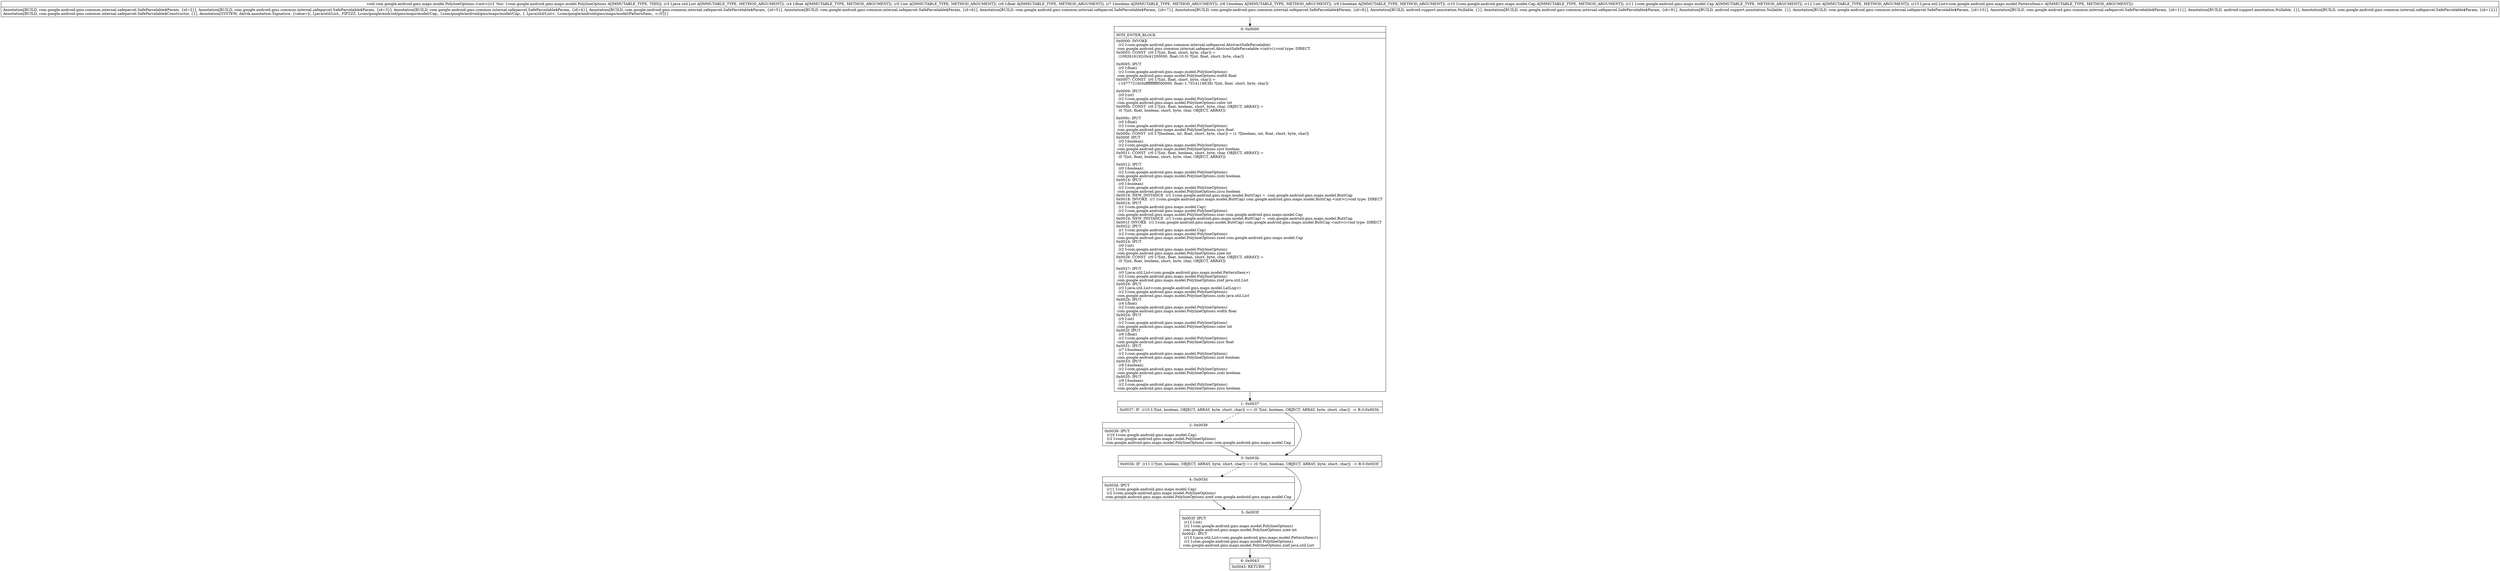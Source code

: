 digraph "CFG forcom.google.android.gms.maps.model.PolylineOptions.\<init\>(Ljava\/util\/List;FIFZZZLcom\/google\/android\/gms\/maps\/model\/Cap;Lcom\/google\/android\/gms\/maps\/model\/Cap;ILjava\/util\/List;)V" {
Node_0 [shape=record,label="{0\:\ 0x0000|MTH_ENTER_BLOCK\l|0x0000: INVOKE  \l  (r2 I:com.google.android.gms.common.internal.safeparcel.AbstractSafeParcelable)\l com.google.android.gms.common.internal.safeparcel.AbstractSafeParcelable.\<init\>():void type: DIRECT \l0x0003: CONST  (r0 I:?[int, float, short, byte, char]) = \l  (1092616192(0x41200000, float:10.0) ?[int, float, short, byte, char])\l \l0x0005: IPUT  \l  (r0 I:float)\l  (r2 I:com.google.android.gms.maps.model.PolylineOptions)\l com.google.android.gms.maps.model.PolylineOptions.width float \l0x0007: CONST  (r0 I:?[int, float, short, byte, char]) = \l  (\-16777216(0xffffffffff000000, float:\-1.7014118E38) ?[int, float, short, byte, char])\l \l0x0009: IPUT  \l  (r0 I:int)\l  (r2 I:com.google.android.gms.maps.model.PolylineOptions)\l com.google.android.gms.maps.model.PolylineOptions.color int \l0x000b: CONST  (r0 I:?[int, float, boolean, short, byte, char, OBJECT, ARRAY]) = \l  (0 ?[int, float, boolean, short, byte, char, OBJECT, ARRAY])\l \l0x000c: IPUT  \l  (r0 I:float)\l  (r2 I:com.google.android.gms.maps.model.PolylineOptions)\l com.google.android.gms.maps.model.PolylineOptions.zzcs float \l0x000e: CONST  (r0 I:?[boolean, int, float, short, byte, char]) = (1 ?[boolean, int, float, short, byte, char]) \l0x000f: IPUT  \l  (r0 I:boolean)\l  (r2 I:com.google.android.gms.maps.model.PolylineOptions)\l com.google.android.gms.maps.model.PolylineOptions.zzct boolean \l0x0011: CONST  (r0 I:?[int, float, boolean, short, byte, char, OBJECT, ARRAY]) = \l  (0 ?[int, float, boolean, short, byte, char, OBJECT, ARRAY])\l \l0x0012: IPUT  \l  (r0 I:boolean)\l  (r2 I:com.google.android.gms.maps.model.PolylineOptions)\l com.google.android.gms.maps.model.PolylineOptions.zzdz boolean \l0x0014: IPUT  \l  (r0 I:boolean)\l  (r2 I:com.google.android.gms.maps.model.PolylineOptions)\l com.google.android.gms.maps.model.PolylineOptions.zzcu boolean \l0x0016: NEW_INSTANCE  (r1 I:com.google.android.gms.maps.model.ButtCap) =  com.google.android.gms.maps.model.ButtCap \l0x0018: INVOKE  (r1 I:com.google.android.gms.maps.model.ButtCap) com.google.android.gms.maps.model.ButtCap.\<init\>():void type: DIRECT \l0x001b: IPUT  \l  (r1 I:com.google.android.gms.maps.model.Cap)\l  (r2 I:com.google.android.gms.maps.model.PolylineOptions)\l com.google.android.gms.maps.model.PolylineOptions.zzec com.google.android.gms.maps.model.Cap \l0x001d: NEW_INSTANCE  (r1 I:com.google.android.gms.maps.model.ButtCap) =  com.google.android.gms.maps.model.ButtCap \l0x001f: INVOKE  (r1 I:com.google.android.gms.maps.model.ButtCap) com.google.android.gms.maps.model.ButtCap.\<init\>():void type: DIRECT \l0x0022: IPUT  \l  (r1 I:com.google.android.gms.maps.model.Cap)\l  (r2 I:com.google.android.gms.maps.model.PolylineOptions)\l com.google.android.gms.maps.model.PolylineOptions.zzed com.google.android.gms.maps.model.Cap \l0x0024: IPUT  \l  (r0 I:int)\l  (r2 I:com.google.android.gms.maps.model.PolylineOptions)\l com.google.android.gms.maps.model.PolylineOptions.zzee int \l0x0026: CONST  (r0 I:?[int, float, boolean, short, byte, char, OBJECT, ARRAY]) = \l  (0 ?[int, float, boolean, short, byte, char, OBJECT, ARRAY])\l \l0x0027: IPUT  \l  (r0 I:java.util.List\<com.google.android.gms.maps.model.PatternItem\>)\l  (r2 I:com.google.android.gms.maps.model.PolylineOptions)\l com.google.android.gms.maps.model.PolylineOptions.zzef java.util.List \l0x0029: IPUT  \l  (r3 I:java.util.List\<com.google.android.gms.maps.model.LatLng\>)\l  (r2 I:com.google.android.gms.maps.model.PolylineOptions)\l com.google.android.gms.maps.model.PolylineOptions.zzdx java.util.List \l0x002b: IPUT  \l  (r4 I:float)\l  (r2 I:com.google.android.gms.maps.model.PolylineOptions)\l com.google.android.gms.maps.model.PolylineOptions.width float \l0x002d: IPUT  \l  (r5 I:int)\l  (r2 I:com.google.android.gms.maps.model.PolylineOptions)\l com.google.android.gms.maps.model.PolylineOptions.color int \l0x002f: IPUT  \l  (r6 I:float)\l  (r2 I:com.google.android.gms.maps.model.PolylineOptions)\l com.google.android.gms.maps.model.PolylineOptions.zzcs float \l0x0031: IPUT  \l  (r7 I:boolean)\l  (r2 I:com.google.android.gms.maps.model.PolylineOptions)\l com.google.android.gms.maps.model.PolylineOptions.zzct boolean \l0x0033: IPUT  \l  (r8 I:boolean)\l  (r2 I:com.google.android.gms.maps.model.PolylineOptions)\l com.google.android.gms.maps.model.PolylineOptions.zzdz boolean \l0x0035: IPUT  \l  (r9 I:boolean)\l  (r2 I:com.google.android.gms.maps.model.PolylineOptions)\l com.google.android.gms.maps.model.PolylineOptions.zzcu boolean \l}"];
Node_1 [shape=record,label="{1\:\ 0x0037|0x0037: IF  (r10 I:?[int, boolean, OBJECT, ARRAY, byte, short, char]) == (0 ?[int, boolean, OBJECT, ARRAY, byte, short, char])  \-\> B:3:0x003b \l}"];
Node_2 [shape=record,label="{2\:\ 0x0039|0x0039: IPUT  \l  (r10 I:com.google.android.gms.maps.model.Cap)\l  (r2 I:com.google.android.gms.maps.model.PolylineOptions)\l com.google.android.gms.maps.model.PolylineOptions.zzec com.google.android.gms.maps.model.Cap \l}"];
Node_3 [shape=record,label="{3\:\ 0x003b|0x003b: IF  (r11 I:?[int, boolean, OBJECT, ARRAY, byte, short, char]) == (0 ?[int, boolean, OBJECT, ARRAY, byte, short, char])  \-\> B:5:0x003f \l}"];
Node_4 [shape=record,label="{4\:\ 0x003d|0x003d: IPUT  \l  (r11 I:com.google.android.gms.maps.model.Cap)\l  (r2 I:com.google.android.gms.maps.model.PolylineOptions)\l com.google.android.gms.maps.model.PolylineOptions.zzed com.google.android.gms.maps.model.Cap \l}"];
Node_5 [shape=record,label="{5\:\ 0x003f|0x003f: IPUT  \l  (r12 I:int)\l  (r2 I:com.google.android.gms.maps.model.PolylineOptions)\l com.google.android.gms.maps.model.PolylineOptions.zzee int \l0x0041: IPUT  \l  (r13 I:java.util.List\<com.google.android.gms.maps.model.PatternItem\>)\l  (r2 I:com.google.android.gms.maps.model.PolylineOptions)\l com.google.android.gms.maps.model.PolylineOptions.zzef java.util.List \l}"];
Node_6 [shape=record,label="{6\:\ 0x0043|0x0043: RETURN   \l}"];
MethodNode[shape=record,label="{void com.google.android.gms.maps.model.PolylineOptions.\<init\>((r2 'this' I:com.google.android.gms.maps.model.PolylineOptions A[IMMUTABLE_TYPE, THIS]), (r3 I:java.util.List A[IMMUTABLE_TYPE, METHOD_ARGUMENT]), (r4 I:float A[IMMUTABLE_TYPE, METHOD_ARGUMENT]), (r5 I:int A[IMMUTABLE_TYPE, METHOD_ARGUMENT]), (r6 I:float A[IMMUTABLE_TYPE, METHOD_ARGUMENT]), (r7 I:boolean A[IMMUTABLE_TYPE, METHOD_ARGUMENT]), (r8 I:boolean A[IMMUTABLE_TYPE, METHOD_ARGUMENT]), (r9 I:boolean A[IMMUTABLE_TYPE, METHOD_ARGUMENT]), (r10 I:com.google.android.gms.maps.model.Cap A[IMMUTABLE_TYPE, METHOD_ARGUMENT]), (r11 I:com.google.android.gms.maps.model.Cap A[IMMUTABLE_TYPE, METHOD_ARGUMENT]), (r12 I:int A[IMMUTABLE_TYPE, METHOD_ARGUMENT]), (r13 I:java.util.List\<com.google.android.gms.maps.model.PatternItem\> A[IMMUTABLE_TYPE, METHOD_ARGUMENT]))  | Annotation[BUILD, com.google.android.gms.common.internal.safeparcel.SafeParcelable$Param, \{id=2\}], Annotation[BUILD, com.google.android.gms.common.internal.safeparcel.SafeParcelable$Param, \{id=3\}], Annotation[BUILD, com.google.android.gms.common.internal.safeparcel.SafeParcelable$Param, \{id=4\}], Annotation[BUILD, com.google.android.gms.common.internal.safeparcel.SafeParcelable$Param, \{id=5\}], Annotation[BUILD, com.google.android.gms.common.internal.safeparcel.SafeParcelable$Param, \{id=6\}], Annotation[BUILD, com.google.android.gms.common.internal.safeparcel.SafeParcelable$Param, \{id=7\}], Annotation[BUILD, com.google.android.gms.common.internal.safeparcel.SafeParcelable$Param, \{id=8\}], Annotation[BUILD, android.support.annotation.Nullable, \{\}], Annotation[BUILD, com.google.android.gms.common.internal.safeparcel.SafeParcelable$Param, \{id=9\}], Annotation[BUILD, android.support.annotation.Nullable, \{\}], Annotation[BUILD, com.google.android.gms.common.internal.safeparcel.SafeParcelable$Param, \{id=10\}], Annotation[BUILD, com.google.android.gms.common.internal.safeparcel.SafeParcelable$Param, \{id=11\}], Annotation[BUILD, android.support.annotation.Nullable, \{\}], Annotation[BUILD, com.google.android.gms.common.internal.safeparcel.SafeParcelable$Param, \{id=12\}]\lAnnotation[BUILD, com.google.android.gms.common.internal.safeparcel.SafeParcelable$Constructor, \{\}], Annotation[SYSTEM, dalvik.annotation.Signature, \{value=[(, Ljava\/util\/List;, FIFZZZ, Lcom\/google\/android\/gms\/maps\/model\/Cap;, Lcom\/google\/android\/gms\/maps\/model\/Cap;, I, Ljava\/util\/List\<, Lcom\/google\/android\/gms\/maps\/model\/PatternItem;, \>;)V]\}]\l}"];
MethodNode -> Node_0;
Node_0 -> Node_1;
Node_1 -> Node_2[style=dashed];
Node_1 -> Node_3;
Node_2 -> Node_3;
Node_3 -> Node_4[style=dashed];
Node_3 -> Node_5;
Node_4 -> Node_5;
Node_5 -> Node_6;
}

